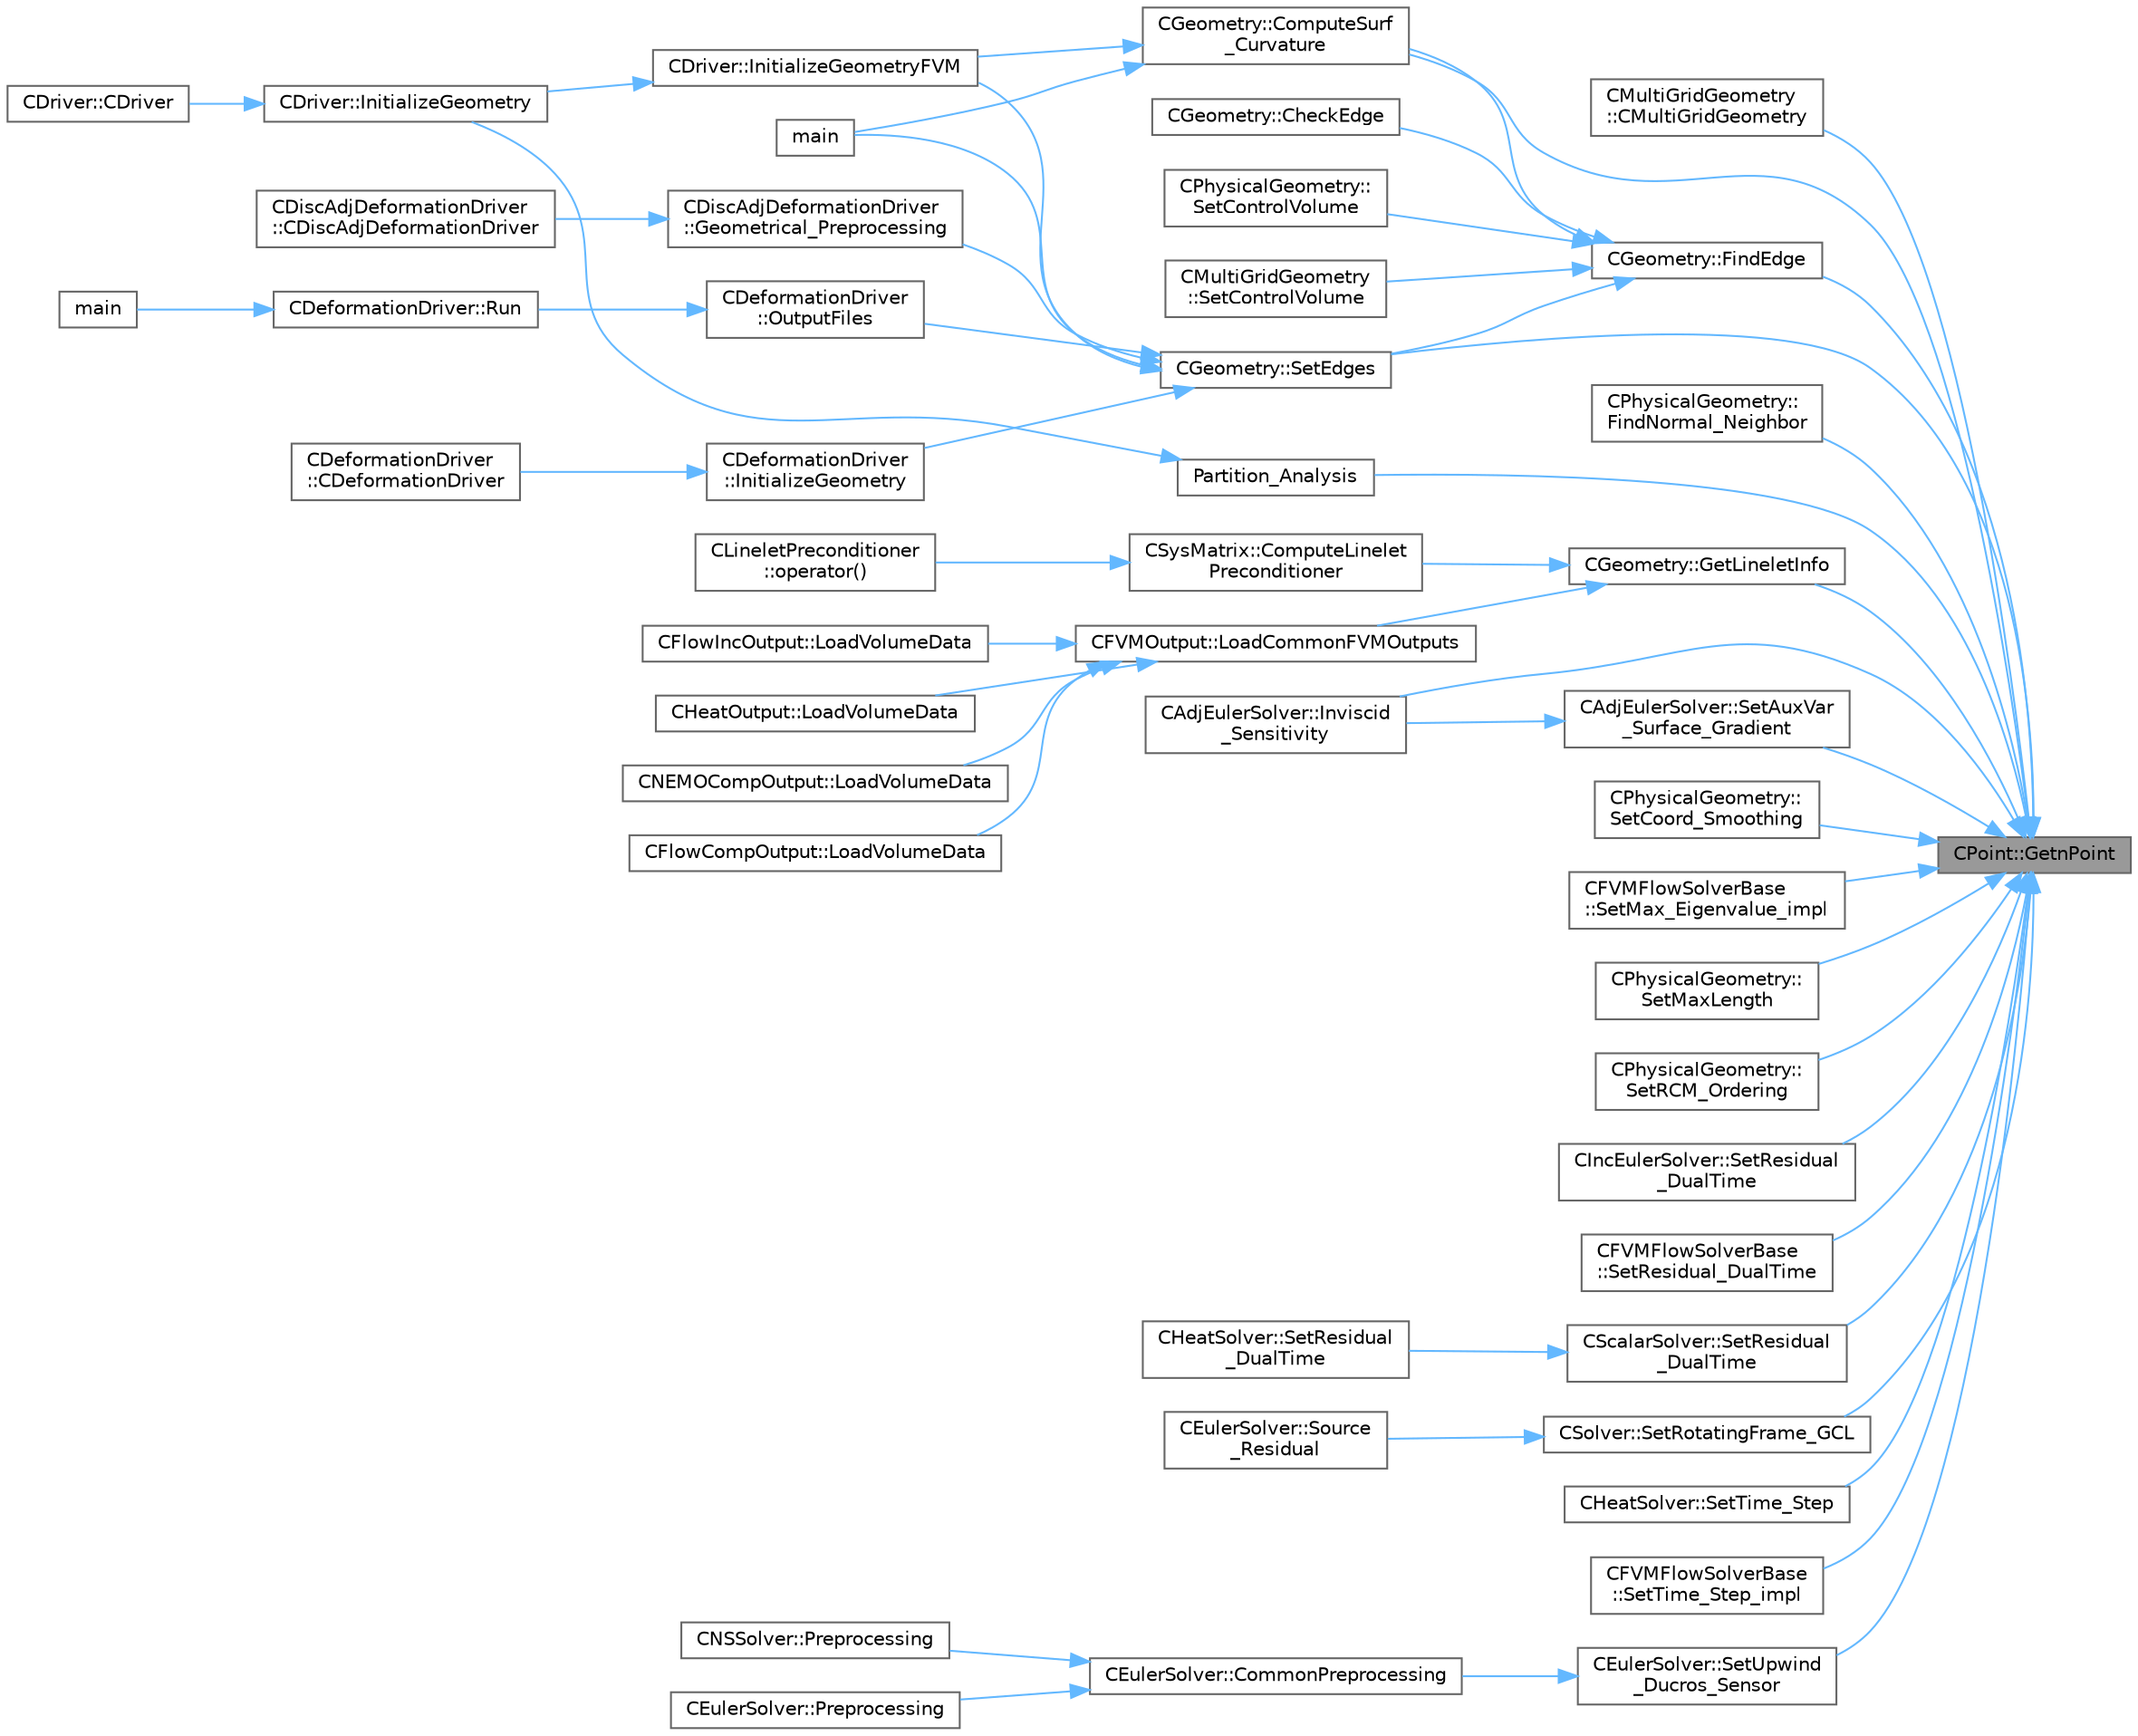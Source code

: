 digraph "CPoint::GetnPoint"
{
 // LATEX_PDF_SIZE
  bgcolor="transparent";
  edge [fontname=Helvetica,fontsize=10,labelfontname=Helvetica,labelfontsize=10];
  node [fontname=Helvetica,fontsize=10,shape=box,height=0.2,width=0.4];
  rankdir="RL";
  Node1 [id="Node000001",label="CPoint::GetnPoint",height=0.2,width=0.4,color="gray40", fillcolor="grey60", style="filled", fontcolor="black",tooltip="Get the number of points that compose the control volume."];
  Node1 -> Node2 [id="edge1_Node000001_Node000002",dir="back",color="steelblue1",style="solid",tooltip=" "];
  Node2 [id="Node000002",label="CMultiGridGeometry\l::CMultiGridGeometry",height=0.2,width=0.4,color="grey40", fillcolor="white", style="filled",URL="$classCMultiGridGeometry.html#a59a712b6935d3057542cc1481e44c1c3",tooltip="Constructor of the class."];
  Node1 -> Node3 [id="edge2_Node000001_Node000003",dir="back",color="steelblue1",style="solid",tooltip=" "];
  Node3 [id="Node000003",label="CGeometry::ComputeSurf\l_Curvature",height=0.2,width=0.4,color="grey40", fillcolor="white", style="filled",URL="$classCGeometry.html#a260ac40c011a30a0fb55a4cc45eaf88e",tooltip="Find and store all vertices on a sharp corner in the geometry."];
  Node3 -> Node4 [id="edge3_Node000003_Node000004",dir="back",color="steelblue1",style="solid",tooltip=" "];
  Node4 [id="Node000004",label="CDriver::InitializeGeometryFVM",height=0.2,width=0.4,color="grey40", fillcolor="white", style="filled",URL="$classCDriver.html#aedc08d3b6ea02eeed60695e5c4d52336",tooltip="InitializeGeometryFVM."];
  Node4 -> Node5 [id="edge4_Node000004_Node000005",dir="back",color="steelblue1",style="solid",tooltip=" "];
  Node5 [id="Node000005",label="CDriver::InitializeGeometry",height=0.2,width=0.4,color="grey40", fillcolor="white", style="filled",URL="$classCDriver.html#a13e45636e813ccc36b5e4a42adb18d96",tooltip="Construction of the edge-based data structure and the multi-grid structure."];
  Node5 -> Node6 [id="edge5_Node000005_Node000006",dir="back",color="steelblue1",style="solid",tooltip=" "];
  Node6 [id="Node000006",label="CDriver::CDriver",height=0.2,width=0.4,color="grey40", fillcolor="white", style="filled",URL="$classCDriver.html#a3fca4a013a6efa9bbb38fe78a86b5f3d",tooltip="Constructor of the class."];
  Node3 -> Node7 [id="edge6_Node000003_Node000007",dir="back",color="steelblue1",style="solid",tooltip=" "];
  Node7 [id="Node000007",label="main",height=0.2,width=0.4,color="grey40", fillcolor="white", style="filled",URL="$SU2__GEO_8cpp.html#a0ddf1224851353fc92bfbff6f499fa97",tooltip=" "];
  Node1 -> Node8 [id="edge7_Node000001_Node000008",dir="back",color="steelblue1",style="solid",tooltip=" "];
  Node8 [id="Node000008",label="CGeometry::FindEdge",height=0.2,width=0.4,color="grey40", fillcolor="white", style="filled",URL="$classCGeometry.html#aab9c8477bc95c8ecc45dacc1ce607a90",tooltip="Get the edge index from using the nodes of the edge."];
  Node8 -> Node9 [id="edge8_Node000008_Node000009",dir="back",color="steelblue1",style="solid",tooltip=" "];
  Node9 [id="Node000009",label="CGeometry::CheckEdge",height=0.2,width=0.4,color="grey40", fillcolor="white", style="filled",URL="$classCGeometry.html#a742cda7ff7537410216a2db280b5690a",tooltip="Get the edge index from using the nodes of the edge."];
  Node8 -> Node3 [id="edge9_Node000008_Node000003",dir="back",color="steelblue1",style="solid",tooltip=" "];
  Node8 -> Node10 [id="edge10_Node000008_Node000010",dir="back",color="steelblue1",style="solid",tooltip=" "];
  Node10 [id="Node000010",label="CPhysicalGeometry::\lSetControlVolume",height=0.2,width=0.4,color="grey40", fillcolor="white", style="filled",URL="$classCPhysicalGeometry.html#a0111aae7c2041c5c58b183bd337cdee6",tooltip="Set the edge structure of the control volume."];
  Node8 -> Node11 [id="edge11_Node000008_Node000011",dir="back",color="steelblue1",style="solid",tooltip=" "];
  Node11 [id="Node000011",label="CMultiGridGeometry\l::SetControlVolume",height=0.2,width=0.4,color="grey40", fillcolor="white", style="filled",URL="$classCMultiGridGeometry.html#aa516893fc83e18269921b555a5e7da0c",tooltip="Set the edge structure of the agglomerated control volume."];
  Node8 -> Node12 [id="edge12_Node000008_Node000012",dir="back",color="steelblue1",style="solid",tooltip=" "];
  Node12 [id="Node000012",label="CGeometry::SetEdges",height=0.2,width=0.4,color="grey40", fillcolor="white", style="filled",URL="$classCGeometry.html#a4aa4b21b72b39291bab049b7b5743811",tooltip="Sets the edges of an elemment."];
  Node12 -> Node13 [id="edge13_Node000012_Node000013",dir="back",color="steelblue1",style="solid",tooltip=" "];
  Node13 [id="Node000013",label="CDiscAdjDeformationDriver\l::Geometrical_Preprocessing",height=0.2,width=0.4,color="grey40", fillcolor="white", style="filled",URL="$classCDiscAdjDeformationDriver.html#ac2c88041c6779b61cde9db5afd943e9d",tooltip="Construction of the edge-based data structure."];
  Node13 -> Node14 [id="edge14_Node000013_Node000014",dir="back",color="steelblue1",style="solid",tooltip=" "];
  Node14 [id="Node000014",label="CDiscAdjDeformationDriver\l::CDiscAdjDeformationDriver",height=0.2,width=0.4,color="grey40", fillcolor="white", style="filled",URL="$classCDiscAdjDeformationDriver.html#a7ee59aebccb12d730fe2e5d1fbe7b216",tooltip="Constructor of the class."];
  Node12 -> Node15 [id="edge15_Node000012_Node000015",dir="back",color="steelblue1",style="solid",tooltip=" "];
  Node15 [id="Node000015",label="CDeformationDriver\l::InitializeGeometry",height=0.2,width=0.4,color="grey40", fillcolor="white", style="filled",URL="$classCDeformationDriver.html#aae61614fbb25e61084b64fc68cc01940",tooltip="Construction of the edge-based data structure."];
  Node15 -> Node16 [id="edge16_Node000015_Node000016",dir="back",color="steelblue1",style="solid",tooltip=" "];
  Node16 [id="Node000016",label="CDeformationDriver\l::CDeformationDriver",height=0.2,width=0.4,color="grey40", fillcolor="white", style="filled",URL="$classCDeformationDriver.html#a598689718de003eea6540a042e6c7994",tooltip="Constructor of the class."];
  Node12 -> Node4 [id="edge17_Node000012_Node000004",dir="back",color="steelblue1",style="solid",tooltip=" "];
  Node12 -> Node7 [id="edge18_Node000012_Node000007",dir="back",color="steelblue1",style="solid",tooltip=" "];
  Node12 -> Node17 [id="edge19_Node000012_Node000017",dir="back",color="steelblue1",style="solid",tooltip=" "];
  Node17 [id="Node000017",label="CDeformationDriver\l::OutputFiles",height=0.2,width=0.4,color="grey40", fillcolor="white", style="filled",URL="$classCDeformationDriver.html#a87e04020865a0667acb8aab363200226",tooltip="Output the mesh."];
  Node17 -> Node18 [id="edge20_Node000017_Node000018",dir="back",color="steelblue1",style="solid",tooltip=" "];
  Node18 [id="Node000018",label="CDeformationDriver::Run",height=0.2,width=0.4,color="grey40", fillcolor="white", style="filled",URL="$classCDeformationDriver.html#aa6da6453a3790a001ed9cb135926e107",tooltip="Launch the driver computation."];
  Node18 -> Node19 [id="edge21_Node000018_Node000019",dir="back",color="steelblue1",style="solid",tooltip=" "];
  Node19 [id="Node000019",label="main",height=0.2,width=0.4,color="grey40", fillcolor="white", style="filled",URL="$SU2__DEF_8cpp.html#a0ddf1224851353fc92bfbff6f499fa97",tooltip=" "];
  Node1 -> Node20 [id="edge22_Node000001_Node000020",dir="back",color="steelblue1",style="solid",tooltip=" "];
  Node20 [id="Node000020",label="CPhysicalGeometry::\lFindNormal_Neighbor",height=0.2,width=0.4,color="grey40", fillcolor="white", style="filled",URL="$classCPhysicalGeometry.html#ac394596260d423e6cf767e6693c0957e",tooltip="Find and store the closest neighbor to a vertex."];
  Node1 -> Node21 [id="edge23_Node000001_Node000021",dir="back",color="steelblue1",style="solid",tooltip=" "];
  Node21 [id="Node000021",label="CGeometry::GetLineletInfo",height=0.2,width=0.4,color="grey40", fillcolor="white", style="filled",URL="$classCGeometry.html#ae1e8531f66b9d9fa0d87eae099130df3",tooltip="Get the linelet definition, this function computes the linelets if that has not been done yet."];
  Node21 -> Node22 [id="edge24_Node000021_Node000022",dir="back",color="steelblue1",style="solid",tooltip=" "];
  Node22 [id="Node000022",label="CSysMatrix::ComputeLinelet\lPreconditioner",height=0.2,width=0.4,color="grey40", fillcolor="white", style="filled",URL="$classCSysMatrix.html#a0b1aca3806964da984c4fefe61cf2c64",tooltip="Multiply CSysVector by the preconditioner."];
  Node22 -> Node23 [id="edge25_Node000022_Node000023",dir="back",color="steelblue1",style="solid",tooltip=" "];
  Node23 [id="Node000023",label="CLineletPreconditioner\l::operator()",height=0.2,width=0.4,color="grey40", fillcolor="white", style="filled",URL="$classCLineletPreconditioner.html#a83145de3211bd97bcd13937a910c4819",tooltip="Operator that defines the preconditioner operation."];
  Node21 -> Node24 [id="edge26_Node000021_Node000024",dir="back",color="steelblue1",style="solid",tooltip=" "];
  Node24 [id="Node000024",label="CFVMOutput::LoadCommonFVMOutputs",height=0.2,width=0.4,color="grey40", fillcolor="white", style="filled",URL="$classCFVMOutput.html#a5375edccdb847e5e4b03dc742c9c4d9e",tooltip="Load common FVM outputs."];
  Node24 -> Node25 [id="edge27_Node000024_Node000025",dir="back",color="steelblue1",style="solid",tooltip=" "];
  Node25 [id="Node000025",label="CFlowCompOutput::LoadVolumeData",height=0.2,width=0.4,color="grey40", fillcolor="white", style="filled",URL="$classCFlowCompOutput.html#a4dbb2657e6ea72800af13ddf08789276",tooltip="Set the values of the volume output fields for a point."];
  Node24 -> Node26 [id="edge28_Node000024_Node000026",dir="back",color="steelblue1",style="solid",tooltip=" "];
  Node26 [id="Node000026",label="CFlowIncOutput::LoadVolumeData",height=0.2,width=0.4,color="grey40", fillcolor="white", style="filled",URL="$classCFlowIncOutput.html#a72e2584bbcbcf7e3a94dae5344953f08",tooltip="Set the values of the volume output fields for a point."];
  Node24 -> Node27 [id="edge29_Node000024_Node000027",dir="back",color="steelblue1",style="solid",tooltip=" "];
  Node27 [id="Node000027",label="CHeatOutput::LoadVolumeData",height=0.2,width=0.4,color="grey40", fillcolor="white", style="filled",URL="$classCHeatOutput.html#af768a80cffb052341a2168db77bca7f7",tooltip="Set the values of the volume output fields for a point."];
  Node24 -> Node28 [id="edge30_Node000024_Node000028",dir="back",color="steelblue1",style="solid",tooltip=" "];
  Node28 [id="Node000028",label="CNEMOCompOutput::LoadVolumeData",height=0.2,width=0.4,color="grey40", fillcolor="white", style="filled",URL="$classCNEMOCompOutput.html#a89eba9a2ef60d470409b605e9a06140b",tooltip="Set the values of the volume output fields for a point."];
  Node1 -> Node29 [id="edge31_Node000001_Node000029",dir="back",color="steelblue1",style="solid",tooltip=" "];
  Node29 [id="Node000029",label="CAdjEulerSolver::Inviscid\l_Sensitivity",height=0.2,width=0.4,color="grey40", fillcolor="white", style="filled",URL="$classCAdjEulerSolver.html#aa87a2220c946b47cb35c395c035f96e5",tooltip="Compute the inviscid sensitivity of the functional."];
  Node1 -> Node30 [id="edge32_Node000001_Node000030",dir="back",color="steelblue1",style="solid",tooltip=" "];
  Node30 [id="Node000030",label="Partition_Analysis",height=0.2,width=0.4,color="grey40", fillcolor="white", style="filled",URL="$definition__structure_8cpp.html#a30aa1f3af065c88dc4b96e8227c687b1",tooltip="Performs an analysis of the mesh partitions for distributed memory calculations."];
  Node30 -> Node5 [id="edge33_Node000030_Node000005",dir="back",color="steelblue1",style="solid",tooltip=" "];
  Node1 -> Node31 [id="edge34_Node000001_Node000031",dir="back",color="steelblue1",style="solid",tooltip=" "];
  Node31 [id="Node000031",label="CAdjEulerSolver::SetAuxVar\l_Surface_Gradient",height=0.2,width=0.4,color="grey40", fillcolor="white", style="filled",URL="$classCAdjEulerSolver.html#a0185a93d1d824f8fdb5b3a1a459078da",tooltip="Compute the Least Squares gradient of an auxiliar variable on the profile surface."];
  Node31 -> Node29 [id="edge35_Node000031_Node000029",dir="back",color="steelblue1",style="solid",tooltip=" "];
  Node1 -> Node32 [id="edge36_Node000001_Node000032",dir="back",color="steelblue1",style="solid",tooltip=" "];
  Node32 [id="Node000032",label="CPhysicalGeometry::\lSetCoord_Smoothing",height=0.2,width=0.4,color="grey40", fillcolor="white", style="filled",URL="$classCPhysicalGeometry.html#a7bf930d9dff12a86e108eead294eef5c",tooltip="Do an implicit smoothing of the grid coordinates."];
  Node1 -> Node12 [id="edge37_Node000001_Node000012",dir="back",color="steelblue1",style="solid",tooltip=" "];
  Node1 -> Node33 [id="edge38_Node000001_Node000033",dir="back",color="steelblue1",style="solid",tooltip=" "];
  Node33 [id="Node000033",label="CFVMFlowSolverBase\l::SetMax_Eigenvalue_impl",height=0.2,width=0.4,color="grey40", fillcolor="white", style="filled",URL="$classCFVMFlowSolverBase.html#adc3a96a8ca25902058864c18b533192d",tooltip="Compute the max eigenvalue, gemeric implementation."];
  Node1 -> Node34 [id="edge39_Node000001_Node000034",dir="back",color="steelblue1",style="solid",tooltip=" "];
  Node34 [id="Node000034",label="CPhysicalGeometry::\lSetMaxLength",height=0.2,width=0.4,color="grey40", fillcolor="white", style="filled",URL="$classCPhysicalGeometry.html#ad7c08b67e40f383f1d86439adec70854",tooltip="Set the maximum cell-center to cell-center distance for CVs."];
  Node1 -> Node35 [id="edge40_Node000001_Node000035",dir="back",color="steelblue1",style="solid",tooltip=" "];
  Node35 [id="Node000035",label="CPhysicalGeometry::\lSetRCM_Ordering",height=0.2,width=0.4,color="grey40", fillcolor="white", style="filled",URL="$classCPhysicalGeometry.html#a15b82329219f6927e581bb6c70edbc5a",tooltip="Set a renumbering using a Reverse Cuthill-McKee Algorithm."];
  Node1 -> Node36 [id="edge41_Node000001_Node000036",dir="back",color="steelblue1",style="solid",tooltip=" "];
  Node36 [id="Node000036",label="CIncEulerSolver::SetResidual\l_DualTime",height=0.2,width=0.4,color="grey40", fillcolor="white", style="filled",URL="$classCIncEulerSolver.html#a0c0d199f63e6858f295f8fbe800fc3bb",tooltip="Set the total residual adding the term that comes from the Dual Time Strategy."];
  Node1 -> Node37 [id="edge42_Node000001_Node000037",dir="back",color="steelblue1",style="solid",tooltip=" "];
  Node37 [id="Node000037",label="CFVMFlowSolverBase\l::SetResidual_DualTime",height=0.2,width=0.4,color="grey40", fillcolor="white", style="filled",URL="$classCFVMFlowSolverBase.html#afb95cb0aa636a2fbeb30b63314827691",tooltip="Set the total residual adding the term that comes from the Dual Time Strategy."];
  Node1 -> Node38 [id="edge43_Node000001_Node000038",dir="back",color="steelblue1",style="solid",tooltip=" "];
  Node38 [id="Node000038",label="CScalarSolver::SetResidual\l_DualTime",height=0.2,width=0.4,color="grey40", fillcolor="white", style="filled",URL="$classCScalarSolver.html#a1fe2b75e493aa743e0979110dea34caf",tooltip="Set the total residual adding the term that comes from the Dual Time-Stepping Strategy."];
  Node38 -> Node39 [id="edge44_Node000038_Node000039",dir="back",color="steelblue1",style="solid",tooltip=" "];
  Node39 [id="Node000039",label="CHeatSolver::SetResidual\l_DualTime",height=0.2,width=0.4,color="grey40", fillcolor="white", style="filled",URL="$classCHeatSolver.html#a36514dfa7f0738e1f0dd11123f6a6eba",tooltip="Set the total residual adding the term that comes from the Dual Time-Stepping Strategy."];
  Node1 -> Node40 [id="edge45_Node000001_Node000040",dir="back",color="steelblue1",style="solid",tooltip=" "];
  Node40 [id="Node000040",label="CSolver::SetRotatingFrame_GCL",height=0.2,width=0.4,color="grey40", fillcolor="white", style="filled",URL="$classCSolver.html#a12b6394ab7881167d168b3d2aa3a1fc7",tooltip="Set Value of the residual due to the Geometric Conservation Law (GCL) for steady rotating frame probl..."];
  Node40 -> Node41 [id="edge46_Node000040_Node000041",dir="back",color="steelblue1",style="solid",tooltip=" "];
  Node41 [id="Node000041",label="CEulerSolver::Source\l_Residual",height=0.2,width=0.4,color="grey40", fillcolor="white", style="filled",URL="$classCEulerSolver.html#a3173ebda0dc28e9fc17ced219fc60e9a",tooltip="Source term integration."];
  Node1 -> Node42 [id="edge47_Node000001_Node000042",dir="back",color="steelblue1",style="solid",tooltip=" "];
  Node42 [id="Node000042",label="CHeatSolver::SetTime_Step",height=0.2,width=0.4,color="grey40", fillcolor="white", style="filled",URL="$classCHeatSolver.html#a46a94222146629b60daac7226d0099c0",tooltip="A virtual member."];
  Node1 -> Node43 [id="edge48_Node000001_Node000043",dir="back",color="steelblue1",style="solid",tooltip=" "];
  Node43 [id="Node000043",label="CFVMFlowSolverBase\l::SetTime_Step_impl",height=0.2,width=0.4,color="grey40", fillcolor="white", style="filled",URL="$classCFVMFlowSolverBase.html#aceafd6d8a3ef6e189711df90c7dbe38e",tooltip="Generic implementation to compute the time step based on CFL and conv/visc eigenvalues."];
  Node1 -> Node44 [id="edge49_Node000001_Node000044",dir="back",color="steelblue1",style="solid",tooltip=" "];
  Node44 [id="Node000044",label="CEulerSolver::SetUpwind\l_Ducros_Sensor",height=0.2,width=0.4,color="grey40", fillcolor="white", style="filled",URL="$classCEulerSolver.html#aad67b818e2f5c133118d2a4cca7845f3",tooltip="Compute Ducros Sensor for Roe Dissipation."];
  Node44 -> Node45 [id="edge50_Node000044_Node000045",dir="back",color="steelblue1",style="solid",tooltip=" "];
  Node45 [id="Node000045",label="CEulerSolver::CommonPreprocessing",height=0.2,width=0.4,color="grey40", fillcolor="white", style="filled",URL="$classCEulerSolver.html#a0d6f93feba8d6aad18edf3594213042b",tooltip="Preprocessing actions common to the Euler and NS solvers."];
  Node45 -> Node46 [id="edge51_Node000045_Node000046",dir="back",color="steelblue1",style="solid",tooltip=" "];
  Node46 [id="Node000046",label="CEulerSolver::Preprocessing",height=0.2,width=0.4,color="grey40", fillcolor="white", style="filled",URL="$classCEulerSolver.html#ab08b6aa95648e7ab973f9f247fe54b31",tooltip="Compute primitive variables and their gradients."];
  Node45 -> Node47 [id="edge52_Node000045_Node000047",dir="back",color="steelblue1",style="solid",tooltip=" "];
  Node47 [id="Node000047",label="CNSSolver::Preprocessing",height=0.2,width=0.4,color="grey40", fillcolor="white", style="filled",URL="$classCNSSolver.html#af83e7cb773797239cdc98fc4d202d32f",tooltip="Restart residual and compute gradients."];
}
